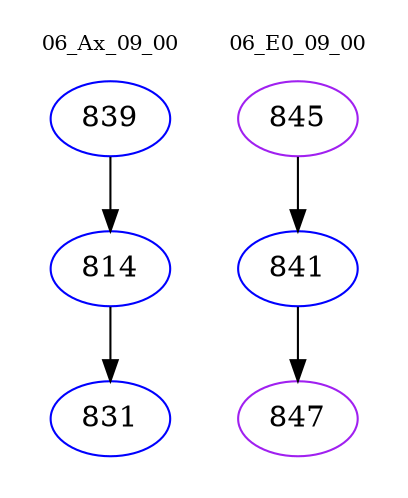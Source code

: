 digraph{
subgraph cluster_0 {
color = white
label = "06_Ax_09_00";
fontsize=10;
T0_839 [label="839", color="blue"]
T0_839 -> T0_814 [color="black"]
T0_814 [label="814", color="blue"]
T0_814 -> T0_831 [color="black"]
T0_831 [label="831", color="blue"]
}
subgraph cluster_1 {
color = white
label = "06_E0_09_00";
fontsize=10;
T1_845 [label="845", color="purple"]
T1_845 -> T1_841 [color="black"]
T1_841 [label="841", color="blue"]
T1_841 -> T1_847 [color="black"]
T1_847 [label="847", color="purple"]
}
}
